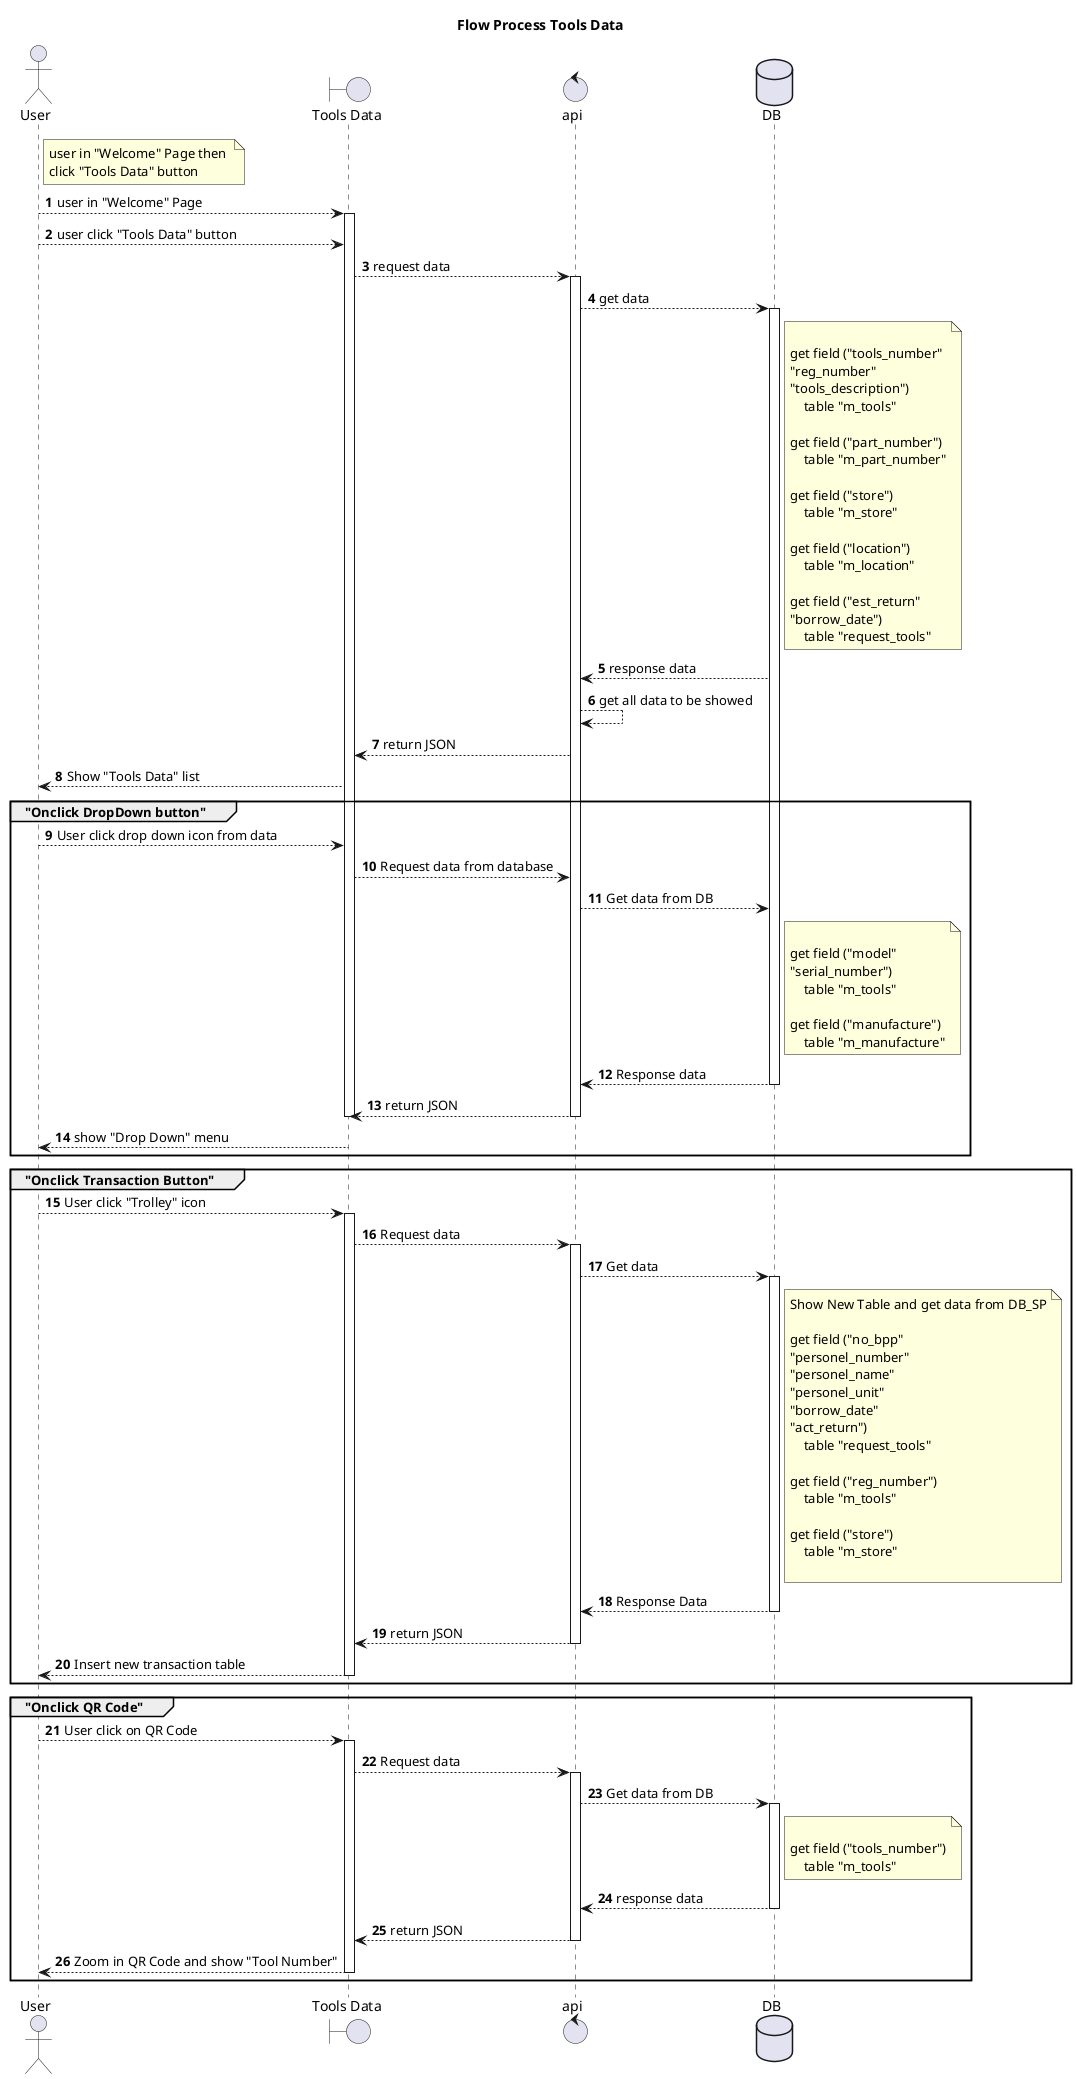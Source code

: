 @startuml 
title Flow Process Tools Data 

actor "User" as user
boundary "Tools Data" as ui
control "api" as api
database "DB" as DB_SP

autonumber

note right of user 
user in "Welcome" Page then 
click "Tools Data" button
end note 
user --> ui : user in "Welcome" Page
activate ui 
user --> ui : user click "Tools Data" button
ui --> api : request data 
activate api 
api --> DB_SP : get data 
activate DB_SP
note right of DB_SP

get field ("tools_number"
"reg_number"
"tools_description")
    table "m_tools"

get field ("part_number")
    table "m_part_number"

get field ("store")
    table "m_store"

get field ("location")
    table "m_location"

get field ("est_return"
"borrow_date")
    table "request_tools"
end note

DB_SP --> api : response data
api --> api : get all data to be showed
api --> ui : return JSON
ui --> user : Show "Tools Data" list

group "Onclick DropDown button"
user --> ui : User click drop down icon from data
ui --> api : Request data from database
api --> DB_SP : Get data from DB
note right of DB_SP

get field ("model"
"serial_number")
    table "m_tools"

get field ("manufacture")
    table "m_manufacture"
end note

DB_SP --> api : Response data
deactivate DB_SP
api --> ui : return JSON 
deactivate api 
deactivate ui 
ui --> user : show "Drop Down" menu 
end

group "Onclick Transaction Button"
user --> ui : User click "Trolley" icon
activate ui 
ui --> api : Request data
activate api 
api --> DB_SP : Get data
activate DB_SP
note right of DB_SP 
Show New Table and get data from DB_SP

get field ("no_bpp"
"personel_number"
"personel_name"
"personel_unit"
"borrow_date"
"act_return")
    table "request_tools"

get field ("reg_number")
    table "m_tools"

get field ("store")
    table "m_store"

end note 
DB_SP --> api : Response Data
deactivate DB_SP
api --> ui : return JSON
deactivate api 
ui --> user : Insert new transaction table
deactivate ui 
end

group "Onclick QR Code"
user --> ui : User click on QR Code 
activate ui 
ui --> api : Request data
activate api 
api --> DB_SP : Get data from DB 
activate DB_SP
note right of DB_SP 

get field ("tools_number")
    table "m_tools"
end note 
DB_SP --> api : response data
deactivate DB_SP
api --> ui : return JSON
deactivate api 
ui --> user : Zoom in QR Code and show "Tool Number"
deactivate ui 
end